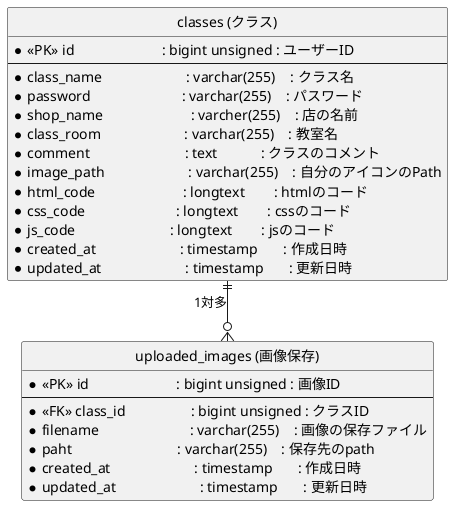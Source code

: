 @startuml Fashion-FolderDB
hide circle
skinparam linetype ortho

entity "classes (クラス)" as classes {
    * <<PK>> id                        : bigint unsigned : ユーザーID
    --
    * class_name                       : varchar(255)    : クラス名
    * password                         : varchar(255)    : パスワード
    * shop_name                        : varcher(255)    : 店の名前
    * class_room                       : varchar(255)    : 教室名
    * comment                          : text            : クラスのコメント
    * image_path                       : varchar(255)    : 自分のアイコンのPath
    * html_code                        : longtext        : htmlのコード
    * css_code                         : longtext        : cssのコード
    * js_code                          : longtext        : jsのコード
    * created_at                       : timestamp       : 作成日時
    * updated_at                       : timestamp       : 更新日時
}

entity "uploaded_images (画像保存)" as uploaded_images {
    * <<PK>> id                        : bigint unsigned : 画像ID
    --
    * <<FK>> class_id                  : bigint unsigned : クラスID
    * filename                         : varchar(255)    : 画像の保存ファイル
    * paht                             : varchar(255)    : 保存先のpath
    * created_at                       : timestamp       : 作成日時
    * updated_at                       : timestamp       : 更新日時
}

classes ||--o{ uploaded_images : "1対多"